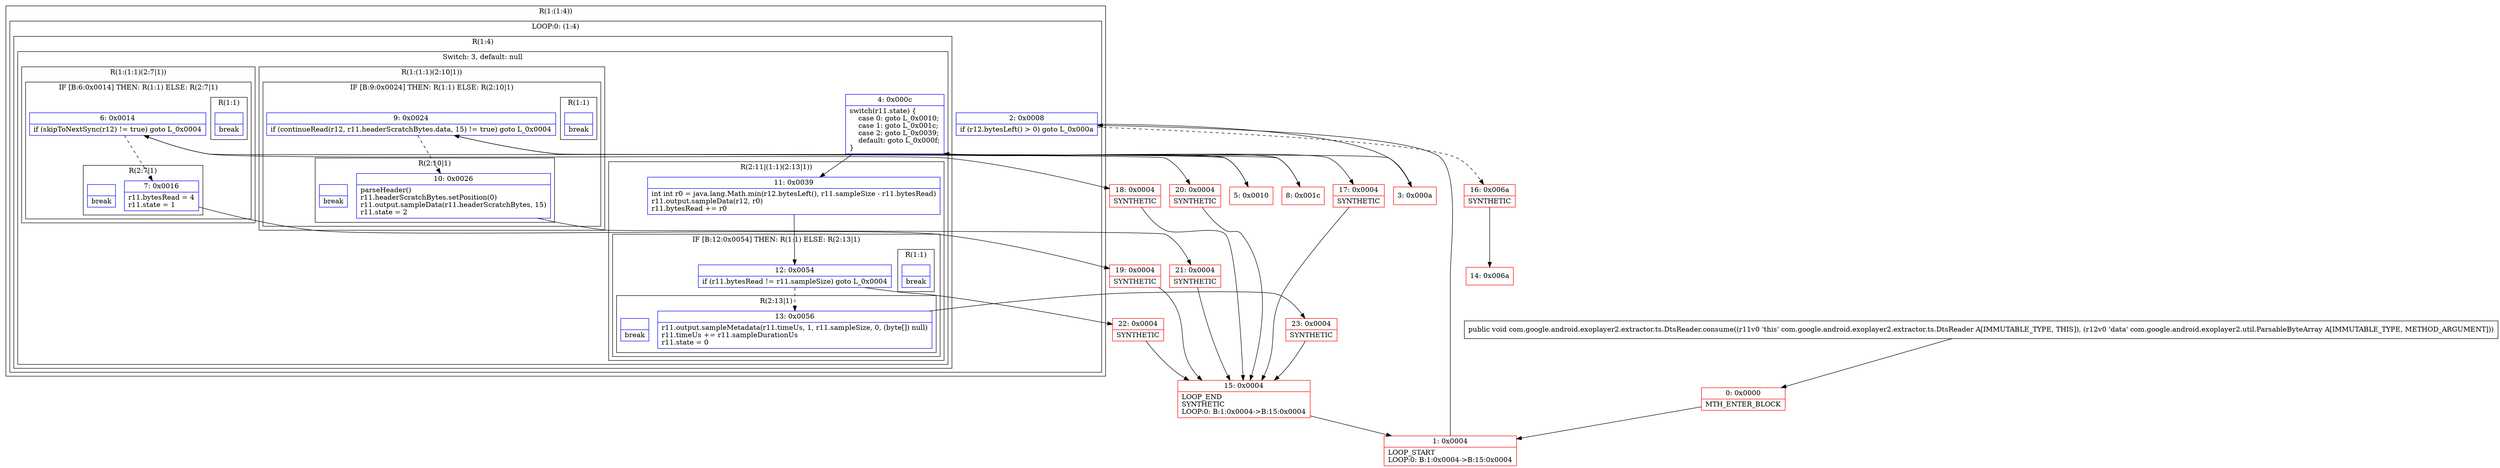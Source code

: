 digraph "CFG forcom.google.android.exoplayer2.extractor.ts.DtsReader.consume(Lcom\/google\/android\/exoplayer2\/util\/ParsableByteArray;)V" {
subgraph cluster_Region_700095450 {
label = "R(1:(1:4))";
node [shape=record,color=blue];
subgraph cluster_LoopRegion_1522319807 {
label = "LOOP:0: (1:4)";
node [shape=record,color=blue];
Node_2 [shape=record,label="{2\:\ 0x0008|if (r12.bytesLeft() \> 0) goto L_0x000a\l}"];
subgraph cluster_Region_830961880 {
label = "R(1:4)";
node [shape=record,color=blue];
subgraph cluster_SwitchRegion_725747270 {
label = "Switch: 3, default: null";
node [shape=record,color=blue];
Node_4 [shape=record,label="{4\:\ 0x000c|switch(r11.state) \{\l    case 0: goto L_0x0010;\l    case 1: goto L_0x001c;\l    case 2: goto L_0x0039;\l    default: goto L_0x000f;\l\}\l}"];
subgraph cluster_Region_1457204415 {
label = "R(1:(1:1)(2:7|1))";
node [shape=record,color=blue];
subgraph cluster_IfRegion_1784069858 {
label = "IF [B:6:0x0014] THEN: R(1:1) ELSE: R(2:7|1)";
node [shape=record,color=blue];
Node_6 [shape=record,label="{6\:\ 0x0014|if (skipToNextSync(r12) != true) goto L_0x0004\l}"];
subgraph cluster_Region_1612536520 {
label = "R(1:1)";
node [shape=record,color=blue];
Node_InsnContainer_1532362939 [shape=record,label="{|break\l}"];
}
subgraph cluster_Region_1424454074 {
label = "R(2:7|1)";
node [shape=record,color=blue];
Node_7 [shape=record,label="{7\:\ 0x0016|r11.bytesRead = 4\lr11.state = 1\l}"];
Node_InsnContainer_186213482 [shape=record,label="{|break\l}"];
}
}
}
subgraph cluster_Region_30975195 {
label = "R(1:(1:1)(2:10|1))";
node [shape=record,color=blue];
subgraph cluster_IfRegion_1793081219 {
label = "IF [B:9:0x0024] THEN: R(1:1) ELSE: R(2:10|1)";
node [shape=record,color=blue];
Node_9 [shape=record,label="{9\:\ 0x0024|if (continueRead(r12, r11.headerScratchBytes.data, 15) != true) goto L_0x0004\l}"];
subgraph cluster_Region_90565060 {
label = "R(1:1)";
node [shape=record,color=blue];
Node_InsnContainer_1159718710 [shape=record,label="{|break\l}"];
}
subgraph cluster_Region_27618610 {
label = "R(2:10|1)";
node [shape=record,color=blue];
Node_10 [shape=record,label="{10\:\ 0x0026|parseHeader()\lr11.headerScratchBytes.setPosition(0)\lr11.output.sampleData(r11.headerScratchBytes, 15)\lr11.state = 2\l}"];
Node_InsnContainer_1783781026 [shape=record,label="{|break\l}"];
}
}
}
subgraph cluster_Region_1194332509 {
label = "R(2:11|(1:1)(2:13|1))";
node [shape=record,color=blue];
Node_11 [shape=record,label="{11\:\ 0x0039|int int r0 = java.lang.Math.min(r12.bytesLeft(), r11.sampleSize \- r11.bytesRead)\lr11.output.sampleData(r12, r0)\lr11.bytesRead += r0\l}"];
subgraph cluster_IfRegion_1079224805 {
label = "IF [B:12:0x0054] THEN: R(1:1) ELSE: R(2:13|1)";
node [shape=record,color=blue];
Node_12 [shape=record,label="{12\:\ 0x0054|if (r11.bytesRead != r11.sampleSize) goto L_0x0004\l}"];
subgraph cluster_Region_2060435598 {
label = "R(1:1)";
node [shape=record,color=blue];
Node_InsnContainer_1344929304 [shape=record,label="{|break\l}"];
}
subgraph cluster_Region_683038201 {
label = "R(2:13|1)";
node [shape=record,color=blue];
Node_13 [shape=record,label="{13\:\ 0x0056|r11.output.sampleMetadata(r11.timeUs, 1, r11.sampleSize, 0, (byte[]) null)\lr11.timeUs += r11.sampleDurationUs\lr11.state = 0\l}"];
Node_InsnContainer_1979174283 [shape=record,label="{|break\l}"];
}
}
}
}
}
}
}
Node_0 [shape=record,color=red,label="{0\:\ 0x0000|MTH_ENTER_BLOCK\l}"];
Node_1 [shape=record,color=red,label="{1\:\ 0x0004|LOOP_START\lLOOP:0: B:1:0x0004\-\>B:15:0x0004\l}"];
Node_3 [shape=record,color=red,label="{3\:\ 0x000a}"];
Node_5 [shape=record,color=red,label="{5\:\ 0x0010}"];
Node_8 [shape=record,color=red,label="{8\:\ 0x001c}"];
Node_14 [shape=record,color=red,label="{14\:\ 0x006a}"];
Node_15 [shape=record,color=red,label="{15\:\ 0x0004|LOOP_END\lSYNTHETIC\lLOOP:0: B:1:0x0004\-\>B:15:0x0004\l}"];
Node_16 [shape=record,color=red,label="{16\:\ 0x006a|SYNTHETIC\l}"];
Node_17 [shape=record,color=red,label="{17\:\ 0x0004|SYNTHETIC\l}"];
Node_18 [shape=record,color=red,label="{18\:\ 0x0004|SYNTHETIC\l}"];
Node_19 [shape=record,color=red,label="{19\:\ 0x0004|SYNTHETIC\l}"];
Node_20 [shape=record,color=red,label="{20\:\ 0x0004|SYNTHETIC\l}"];
Node_21 [shape=record,color=red,label="{21\:\ 0x0004|SYNTHETIC\l}"];
Node_22 [shape=record,color=red,label="{22\:\ 0x0004|SYNTHETIC\l}"];
Node_23 [shape=record,color=red,label="{23\:\ 0x0004|SYNTHETIC\l}"];
MethodNode[shape=record,label="{public void com.google.android.exoplayer2.extractor.ts.DtsReader.consume((r11v0 'this' com.google.android.exoplayer2.extractor.ts.DtsReader A[IMMUTABLE_TYPE, THIS]), (r12v0 'data' com.google.android.exoplayer2.util.ParsableByteArray A[IMMUTABLE_TYPE, METHOD_ARGUMENT])) }"];
MethodNode -> Node_0;
Node_2 -> Node_3;
Node_2 -> Node_16[style=dashed];
Node_4 -> Node_5;
Node_4 -> Node_8;
Node_4 -> Node_11;
Node_4 -> Node_17;
Node_6 -> Node_7[style=dashed];
Node_6 -> Node_18;
Node_7 -> Node_19;
Node_9 -> Node_10[style=dashed];
Node_9 -> Node_20;
Node_10 -> Node_21;
Node_11 -> Node_12;
Node_12 -> Node_13[style=dashed];
Node_12 -> Node_22;
Node_13 -> Node_23;
Node_0 -> Node_1;
Node_1 -> Node_2;
Node_3 -> Node_4;
Node_5 -> Node_6;
Node_8 -> Node_9;
Node_15 -> Node_1;
Node_16 -> Node_14;
Node_17 -> Node_15;
Node_18 -> Node_15;
Node_19 -> Node_15;
Node_20 -> Node_15;
Node_21 -> Node_15;
Node_22 -> Node_15;
Node_23 -> Node_15;
}

